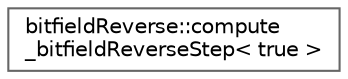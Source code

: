digraph "Graphical Class Hierarchy"
{
 // LATEX_PDF_SIZE
  bgcolor="transparent";
  edge [fontname=Helvetica,fontsize=10,labelfontname=Helvetica,labelfontsize=10];
  node [fontname=Helvetica,fontsize=10,shape=box,height=0.2,width=0.4];
  rankdir="LR";
  Node0 [id="Node000000",label="bitfieldReverse::compute\l_bitfieldReverseStep\< true \>",height=0.2,width=0.4,color="grey40", fillcolor="white", style="filled",URL="$structbitfield_reverse_1_1compute__bitfield_reverse_step_3_01true_01_4.html",tooltip=" "];
}
